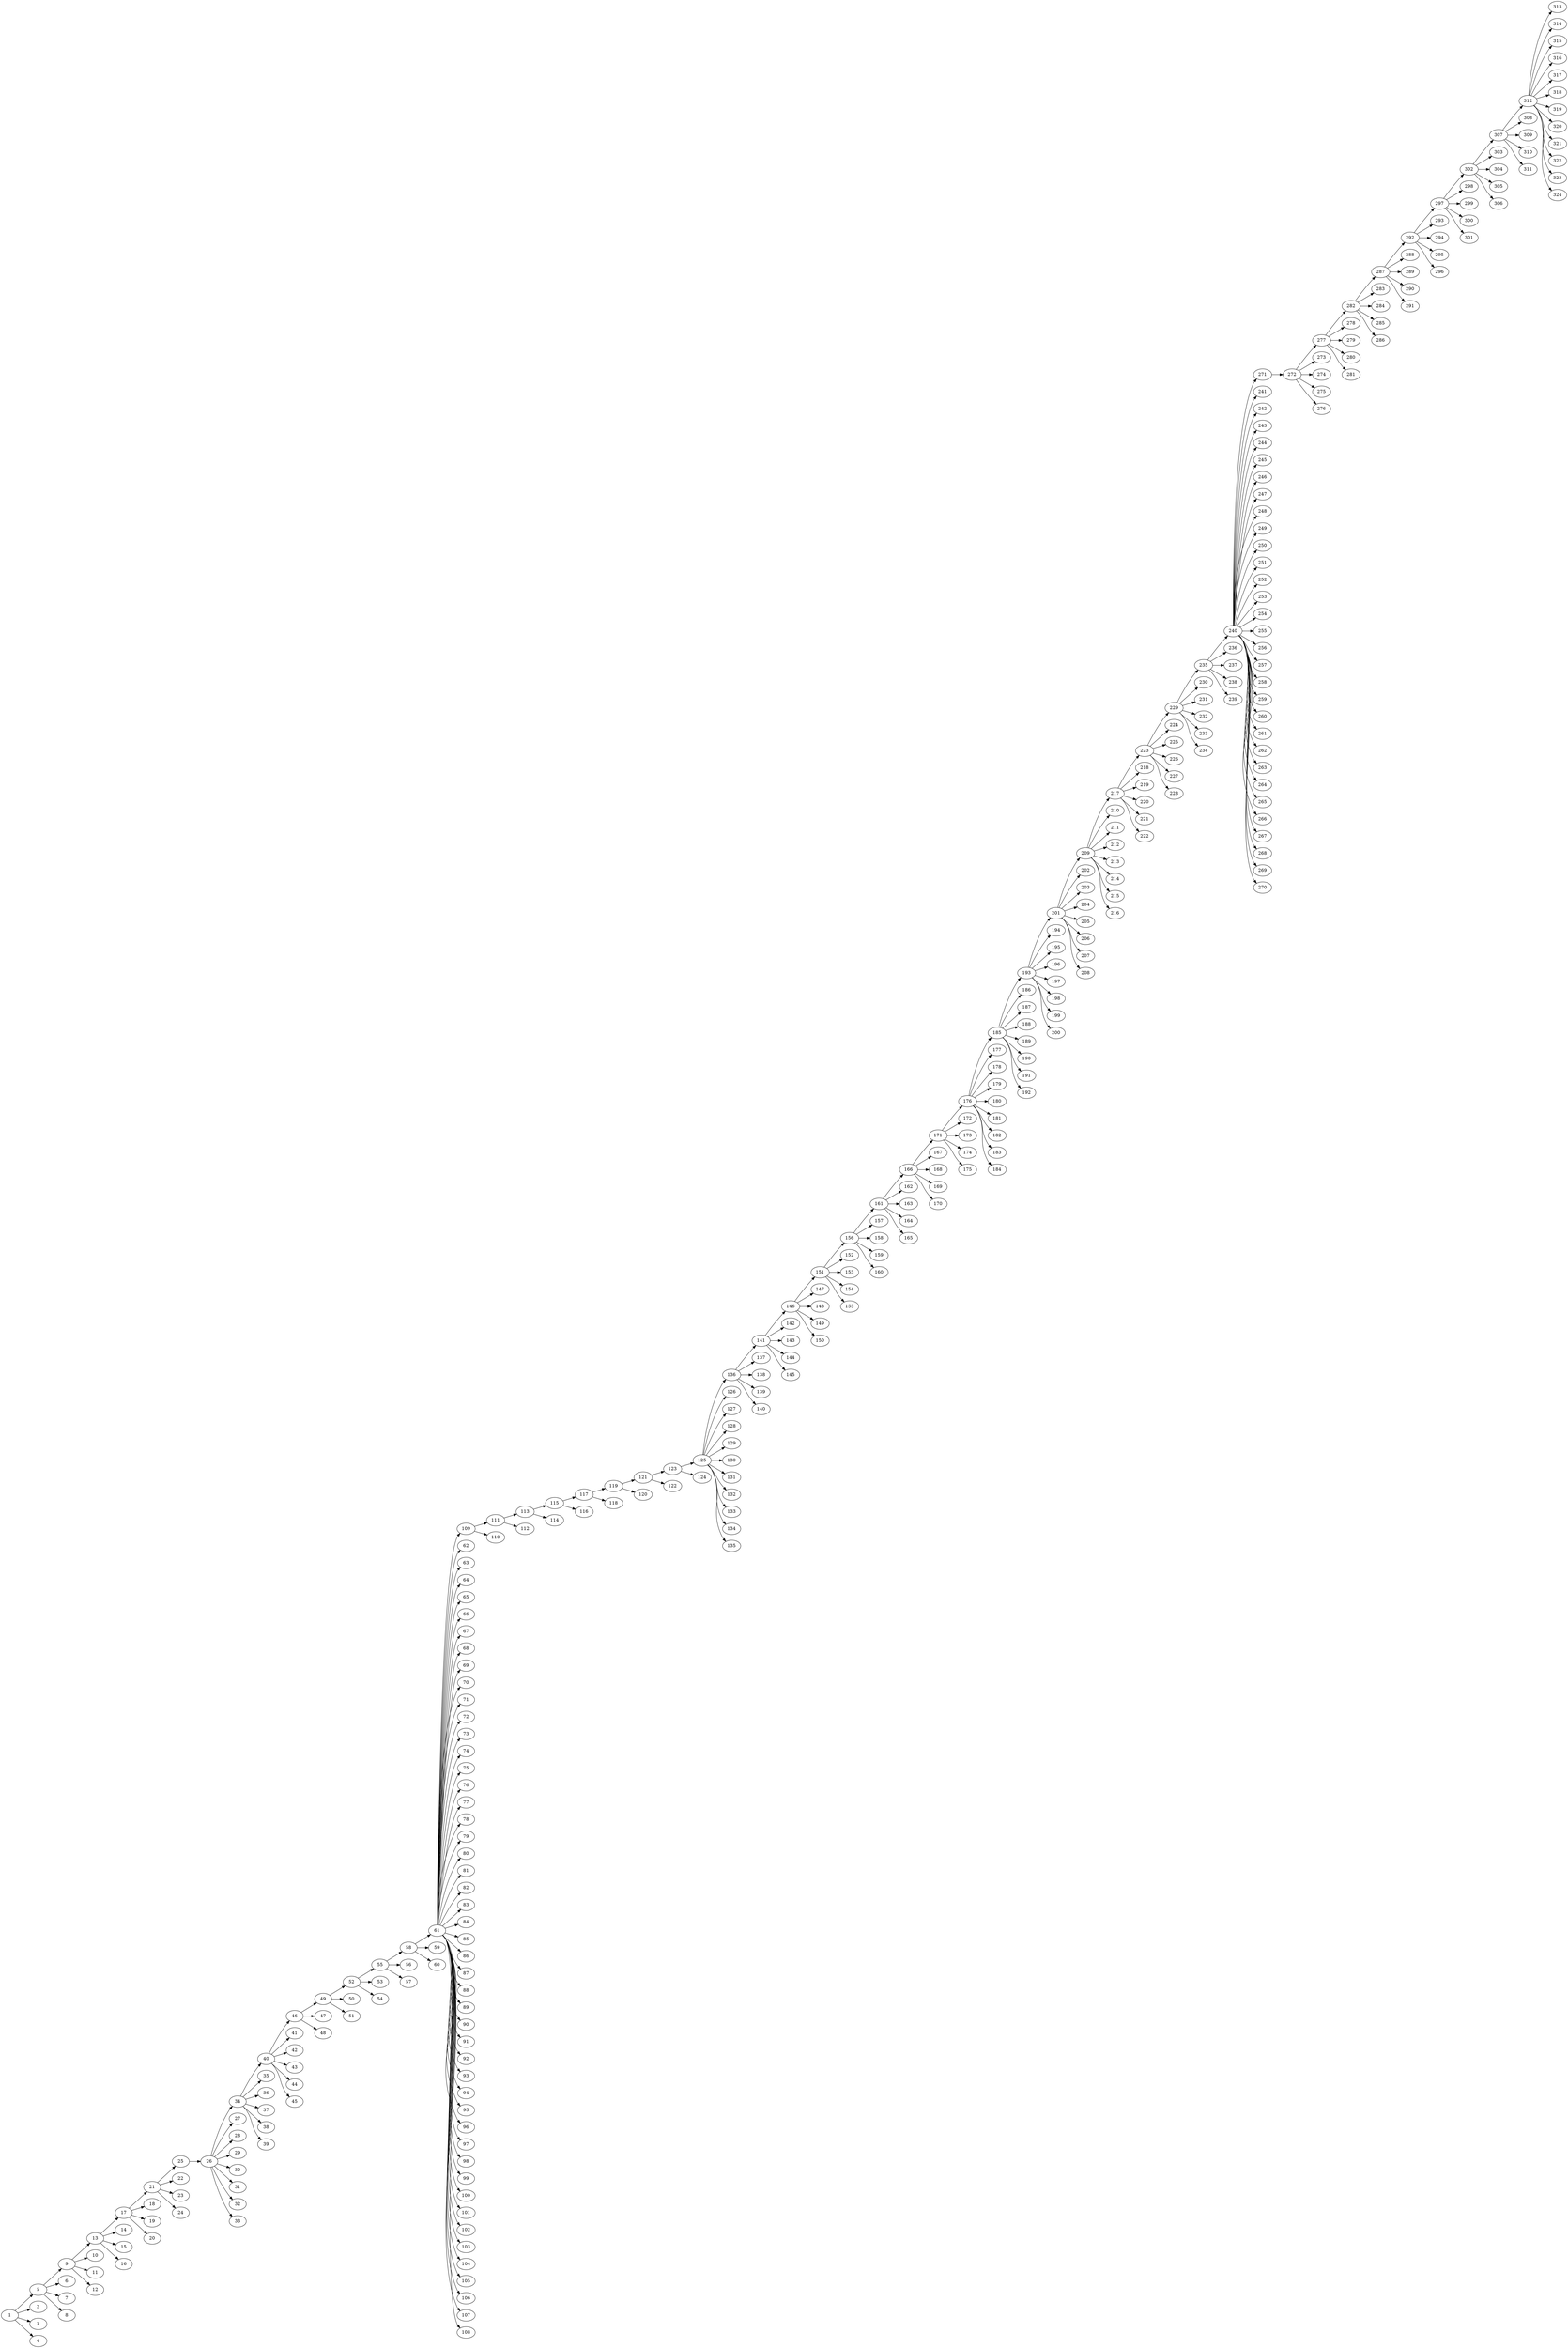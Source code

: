 digraph G {
rankdir=LR;
"312" -> "313";
"312" -> "314";
"312" -> "315";
"312" -> "316";
"312" -> "317";
"312" -> "318";
"312" -> "319";
"312" -> "320";
"312" -> "321";
"312" -> "322";
"312" -> "323";
"312" -> "324";
"307" -> "308";
"307" -> "309";
"307" -> "310";
"307" -> "311";
"307" -> "312";
"302" -> "303";
"302" -> "304";
"302" -> "305";
"302" -> "306";
"302" -> "307";
"297" -> "298";
"297" -> "299";
"297" -> "300";
"297" -> "301";
"297" -> "302";
"292" -> "293";
"292" -> "294";
"292" -> "295";
"292" -> "296";
"292" -> "297";
"287" -> "288";
"287" -> "289";
"287" -> "290";
"287" -> "291";
"287" -> "292";
"282" -> "283";
"282" -> "284";
"282" -> "285";
"282" -> "286";
"282" -> "287";
"277" -> "278";
"277" -> "279";
"277" -> "280";
"277" -> "281";
"277" -> "282";
"272" -> "273";
"272" -> "274";
"272" -> "275";
"272" -> "276";
"272" -> "277";
"271" -> "272";
"240" -> "241";
"240" -> "242";
"240" -> "243";
"240" -> "244";
"240" -> "245";
"240" -> "246";
"240" -> "247";
"240" -> "248";
"240" -> "249";
"240" -> "250";
"240" -> "251";
"240" -> "252";
"240" -> "253";
"240" -> "254";
"240" -> "255";
"240" -> "256";
"240" -> "257";
"240" -> "258";
"240" -> "259";
"240" -> "260";
"240" -> "261";
"240" -> "262";
"240" -> "263";
"240" -> "264";
"240" -> "265";
"240" -> "266";
"240" -> "267";
"240" -> "268";
"240" -> "269";
"240" -> "270";
"240" -> "271";
"235" -> "236";
"235" -> "237";
"235" -> "238";
"235" -> "239";
"235" -> "240";
"229" -> "230";
"229" -> "231";
"229" -> "232";
"229" -> "233";
"229" -> "234";
"229" -> "235";
"223" -> "224";
"223" -> "225";
"223" -> "226";
"223" -> "227";
"223" -> "228";
"223" -> "229";
"217" -> "218";
"217" -> "219";
"217" -> "220";
"217" -> "221";
"217" -> "222";
"217" -> "223";
"209" -> "210";
"209" -> "211";
"209" -> "212";
"209" -> "213";
"209" -> "214";
"209" -> "215";
"209" -> "216";
"209" -> "217";
"201" -> "202";
"201" -> "203";
"201" -> "204";
"201" -> "205";
"201" -> "206";
"201" -> "207";
"201" -> "208";
"201" -> "209";
"193" -> "194";
"193" -> "195";
"193" -> "196";
"193" -> "197";
"193" -> "198";
"193" -> "199";
"193" -> "200";
"193" -> "201";
"185" -> "186";
"185" -> "187";
"185" -> "188";
"185" -> "189";
"185" -> "190";
"185" -> "191";
"185" -> "192";
"185" -> "193";
"176" -> "177";
"176" -> "178";
"176" -> "179";
"176" -> "180";
"176" -> "181";
"176" -> "182";
"176" -> "183";
"176" -> "184";
"176" -> "185";
"171" -> "172";
"171" -> "173";
"171" -> "174";
"171" -> "175";
"171" -> "176";
"166" -> "167";
"166" -> "168";
"166" -> "169";
"166" -> "170";
"166" -> "171";
"161" -> "162";
"161" -> "163";
"161" -> "164";
"161" -> "165";
"161" -> "166";
"156" -> "157";
"156" -> "158";
"156" -> "159";
"156" -> "160";
"156" -> "161";
"151" -> "152";
"151" -> "153";
"151" -> "154";
"151" -> "155";
"151" -> "156";
"146" -> "147";
"146" -> "148";
"146" -> "149";
"146" -> "150";
"146" -> "151";
"141" -> "142";
"141" -> "143";
"141" -> "144";
"141" -> "145";
"141" -> "146";
"136" -> "137";
"136" -> "138";
"136" -> "139";
"136" -> "140";
"136" -> "141";
"125" -> "126";
"125" -> "127";
"125" -> "128";
"125" -> "129";
"125" -> "130";
"125" -> "131";
"125" -> "132";
"125" -> "133";
"125" -> "134";
"125" -> "135";
"125" -> "136";
"123" -> "124";
"123" -> "125";
"121" -> "122";
"121" -> "123";
"119" -> "120";
"119" -> "121";
"117" -> "118";
"117" -> "119";
"115" -> "116";
"115" -> "117";
"113" -> "114";
"113" -> "115";
"111" -> "112";
"111" -> "113";
"109" -> "110";
"109" -> "111";
"61" -> "62";
"61" -> "63";
"61" -> "64";
"61" -> "65";
"61" -> "66";
"61" -> "67";
"61" -> "68";
"61" -> "69";
"61" -> "70";
"61" -> "71";
"61" -> "72";
"61" -> "73";
"61" -> "74";
"61" -> "75";
"61" -> "76";
"61" -> "77";
"61" -> "78";
"61" -> "79";
"61" -> "80";
"61" -> "81";
"61" -> "82";
"61" -> "83";
"61" -> "84";
"61" -> "85";
"61" -> "86";
"61" -> "87";
"61" -> "88";
"61" -> "89";
"61" -> "90";
"61" -> "91";
"61" -> "92";
"61" -> "93";
"61" -> "94";
"61" -> "95";
"61" -> "96";
"61" -> "97";
"61" -> "98";
"61" -> "99";
"61" -> "100";
"61" -> "101";
"61" -> "102";
"61" -> "103";
"61" -> "104";
"61" -> "105";
"61" -> "106";
"61" -> "107";
"61" -> "108";
"61" -> "109";
"58" -> "59";
"58" -> "60";
"58" -> "61";
"55" -> "56";
"55" -> "57";
"55" -> "58";
"52" -> "53";
"52" -> "54";
"52" -> "55";
"49" -> "50";
"49" -> "51";
"49" -> "52";
"46" -> "47";
"46" -> "48";
"46" -> "49";
"40" -> "41";
"40" -> "42";
"40" -> "43";
"40" -> "44";
"40" -> "45";
"40" -> "46";
"34" -> "35";
"34" -> "36";
"34" -> "37";
"34" -> "38";
"34" -> "39";
"34" -> "40";
"26" -> "27";
"26" -> "28";
"26" -> "29";
"26" -> "30";
"26" -> "31";
"26" -> "32";
"26" -> "33";
"26" -> "34";
"25" -> "26";
"21" -> "22";
"21" -> "23";
"21" -> "24";
"21" -> "25";
"17" -> "18";
"17" -> "19";
"17" -> "20";
"17" -> "21";
"13" -> "14";
"13" -> "15";
"13" -> "16";
"13" -> "17";
"9" -> "10";
"9" -> "11";
"9" -> "12";
"9" -> "13";
"5" -> "6";
"5" -> "7";
"5" -> "8";
"5" -> "9";
"1" -> "2";
"1" -> "3";
"1" -> "4";
"1" -> "5";
}